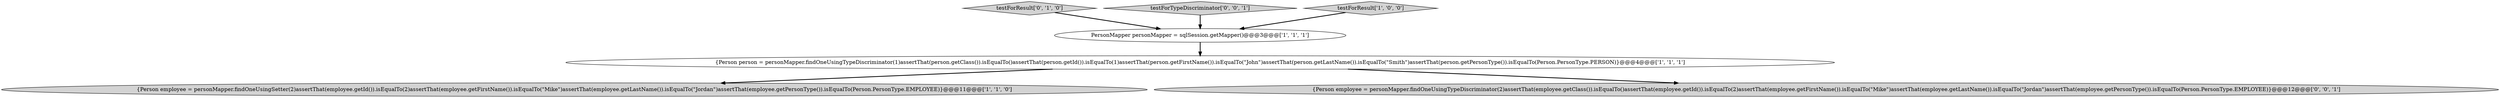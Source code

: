 digraph {
2 [style = filled, label = "{Person employee = personMapper.findOneUsingSetter(2)assertThat(employee.getId()).isEqualTo(2)assertThat(employee.getFirstName()).isEqualTo(\"Mike\")assertThat(employee.getLastName()).isEqualTo(\"Jordan\")assertThat(employee.getPersonType()).isEqualTo(Person.PersonType.EMPLOYEE)}@@@11@@@['1', '1', '0']", fillcolor = lightgray, shape = ellipse image = "AAA0AAABBB1BBB"];
0 [style = filled, label = "{Person person = personMapper.findOneUsingTypeDiscriminator(1)assertThat(person.getClass()).isEqualTo()assertThat(person.getId()).isEqualTo(1)assertThat(person.getFirstName()).isEqualTo(\"John\")assertThat(person.getLastName()).isEqualTo(\"Smith\")assertThat(person.getPersonType()).isEqualTo(Person.PersonType.PERSON)}@@@4@@@['1', '1', '1']", fillcolor = white, shape = ellipse image = "AAA0AAABBB1BBB"];
4 [style = filled, label = "testForResult['0', '1', '0']", fillcolor = lightgray, shape = diamond image = "AAA0AAABBB2BBB"];
5 [style = filled, label = "{Person employee = personMapper.findOneUsingTypeDiscriminator(2)assertThat(employee.getClass()).isEqualTo()assertThat(employee.getId()).isEqualTo(2)assertThat(employee.getFirstName()).isEqualTo(\"Mike\")assertThat(employee.getLastName()).isEqualTo(\"Jordan\")assertThat(employee.getPersonType()).isEqualTo(Person.PersonType.EMPLOYEE)}@@@12@@@['0', '0', '1']", fillcolor = lightgray, shape = ellipse image = "AAA0AAABBB3BBB"];
6 [style = filled, label = "testForTypeDiscriminator['0', '0', '1']", fillcolor = lightgray, shape = diamond image = "AAA0AAABBB3BBB"];
3 [style = filled, label = "PersonMapper personMapper = sqlSession.getMapper()@@@3@@@['1', '1', '1']", fillcolor = white, shape = ellipse image = "AAA0AAABBB1BBB"];
1 [style = filled, label = "testForResult['1', '0', '0']", fillcolor = lightgray, shape = diamond image = "AAA0AAABBB1BBB"];
1->3 [style = bold, label=""];
6->3 [style = bold, label=""];
4->3 [style = bold, label=""];
0->5 [style = bold, label=""];
3->0 [style = bold, label=""];
0->2 [style = bold, label=""];
}
